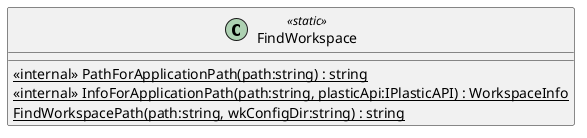 @startuml
class FindWorkspace <<static>> {
    <<internal>> {static} PathForApplicationPath(path:string) : string
    <<internal>> {static} InfoForApplicationPath(path:string, plasticApi:IPlasticAPI) : WorkspaceInfo
    {static} FindWorkspacePath(path:string, wkConfigDir:string) : string
}
@enduml
